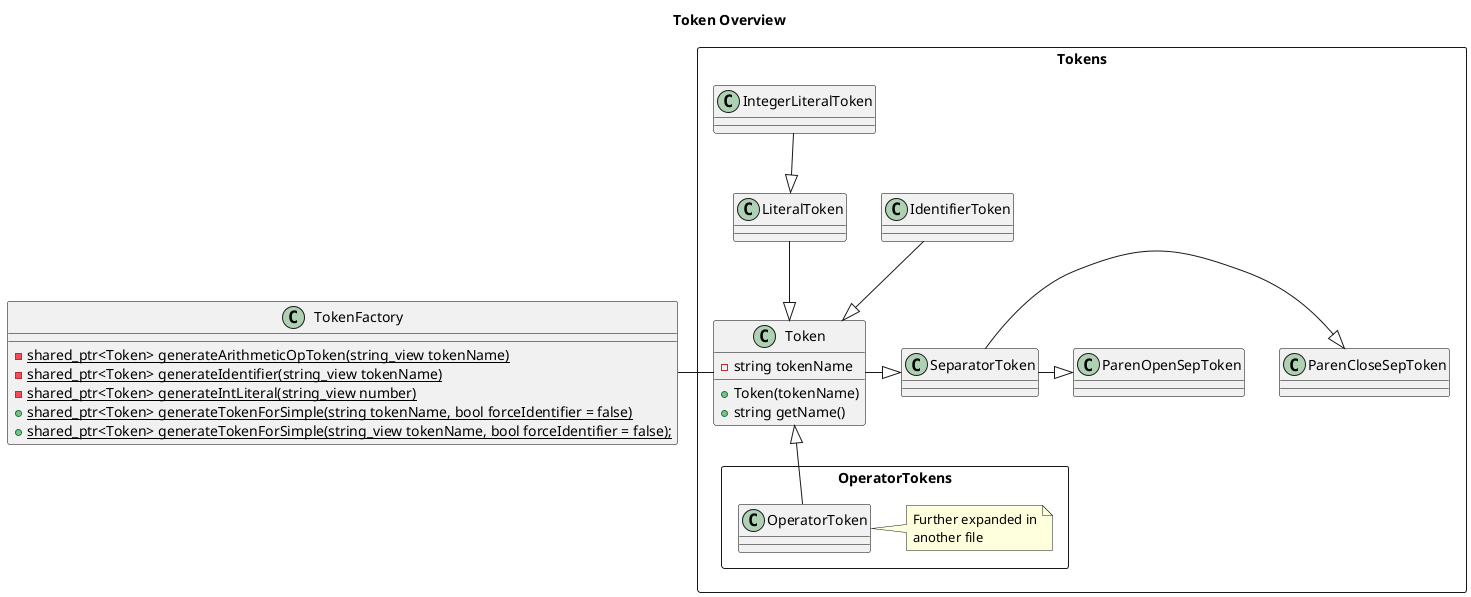@startuml
' !include ../style.puml
skinparam ClassFontColor #000000
skinparam ClassBorderColor #000000

title Token Overview

Class TokenFactory {
    {static} - shared_ptr<Token> generateArithmeticOpToken(string_view tokenName)
    {static} - shared_ptr<Token> generateIdentifier(string_view tokenName)
    {static} - shared_ptr<Token> generateIntLiteral(string_view number)
    {static} + shared_ptr<Token> generateTokenForSimple(string tokenName, bool forceIdentifier = false)
    {static} + shared_ptr<Token> generateTokenForSimple(string_view tokenName, bool forceIdentifier = false);
}
package Tokens <<rectangle>> {
    Class Token {
        - string tokenName
        + Token(tokenName)
        + string getName()
    }
    Class IdentifierToken {}
    Class LiteralToken {}
    Class IntegerLiteralToken {}
    Class SeparatorToken {}
    Class ParenCloseSepToken {}
    Class ParenOpenSepToken {}

    package OperatorTokens <<rectangle>> {
        Class OperatorToken {}
        note right of OperatorToken
        Further expanded in
        another file
        end note
    }

}

Token -left- TokenFactory

Token -right-|> SeparatorToken
SeparatorToken -right-|> ParenCloseSepToken
SeparatorToken -right-|> ParenOpenSepToken

IdentifierToken -down-|> Token

LiteralToken -down-|> Token
IntegerLiteralToken -down-|> LiteralToken

OperatorToken -up-|> Token

@end
